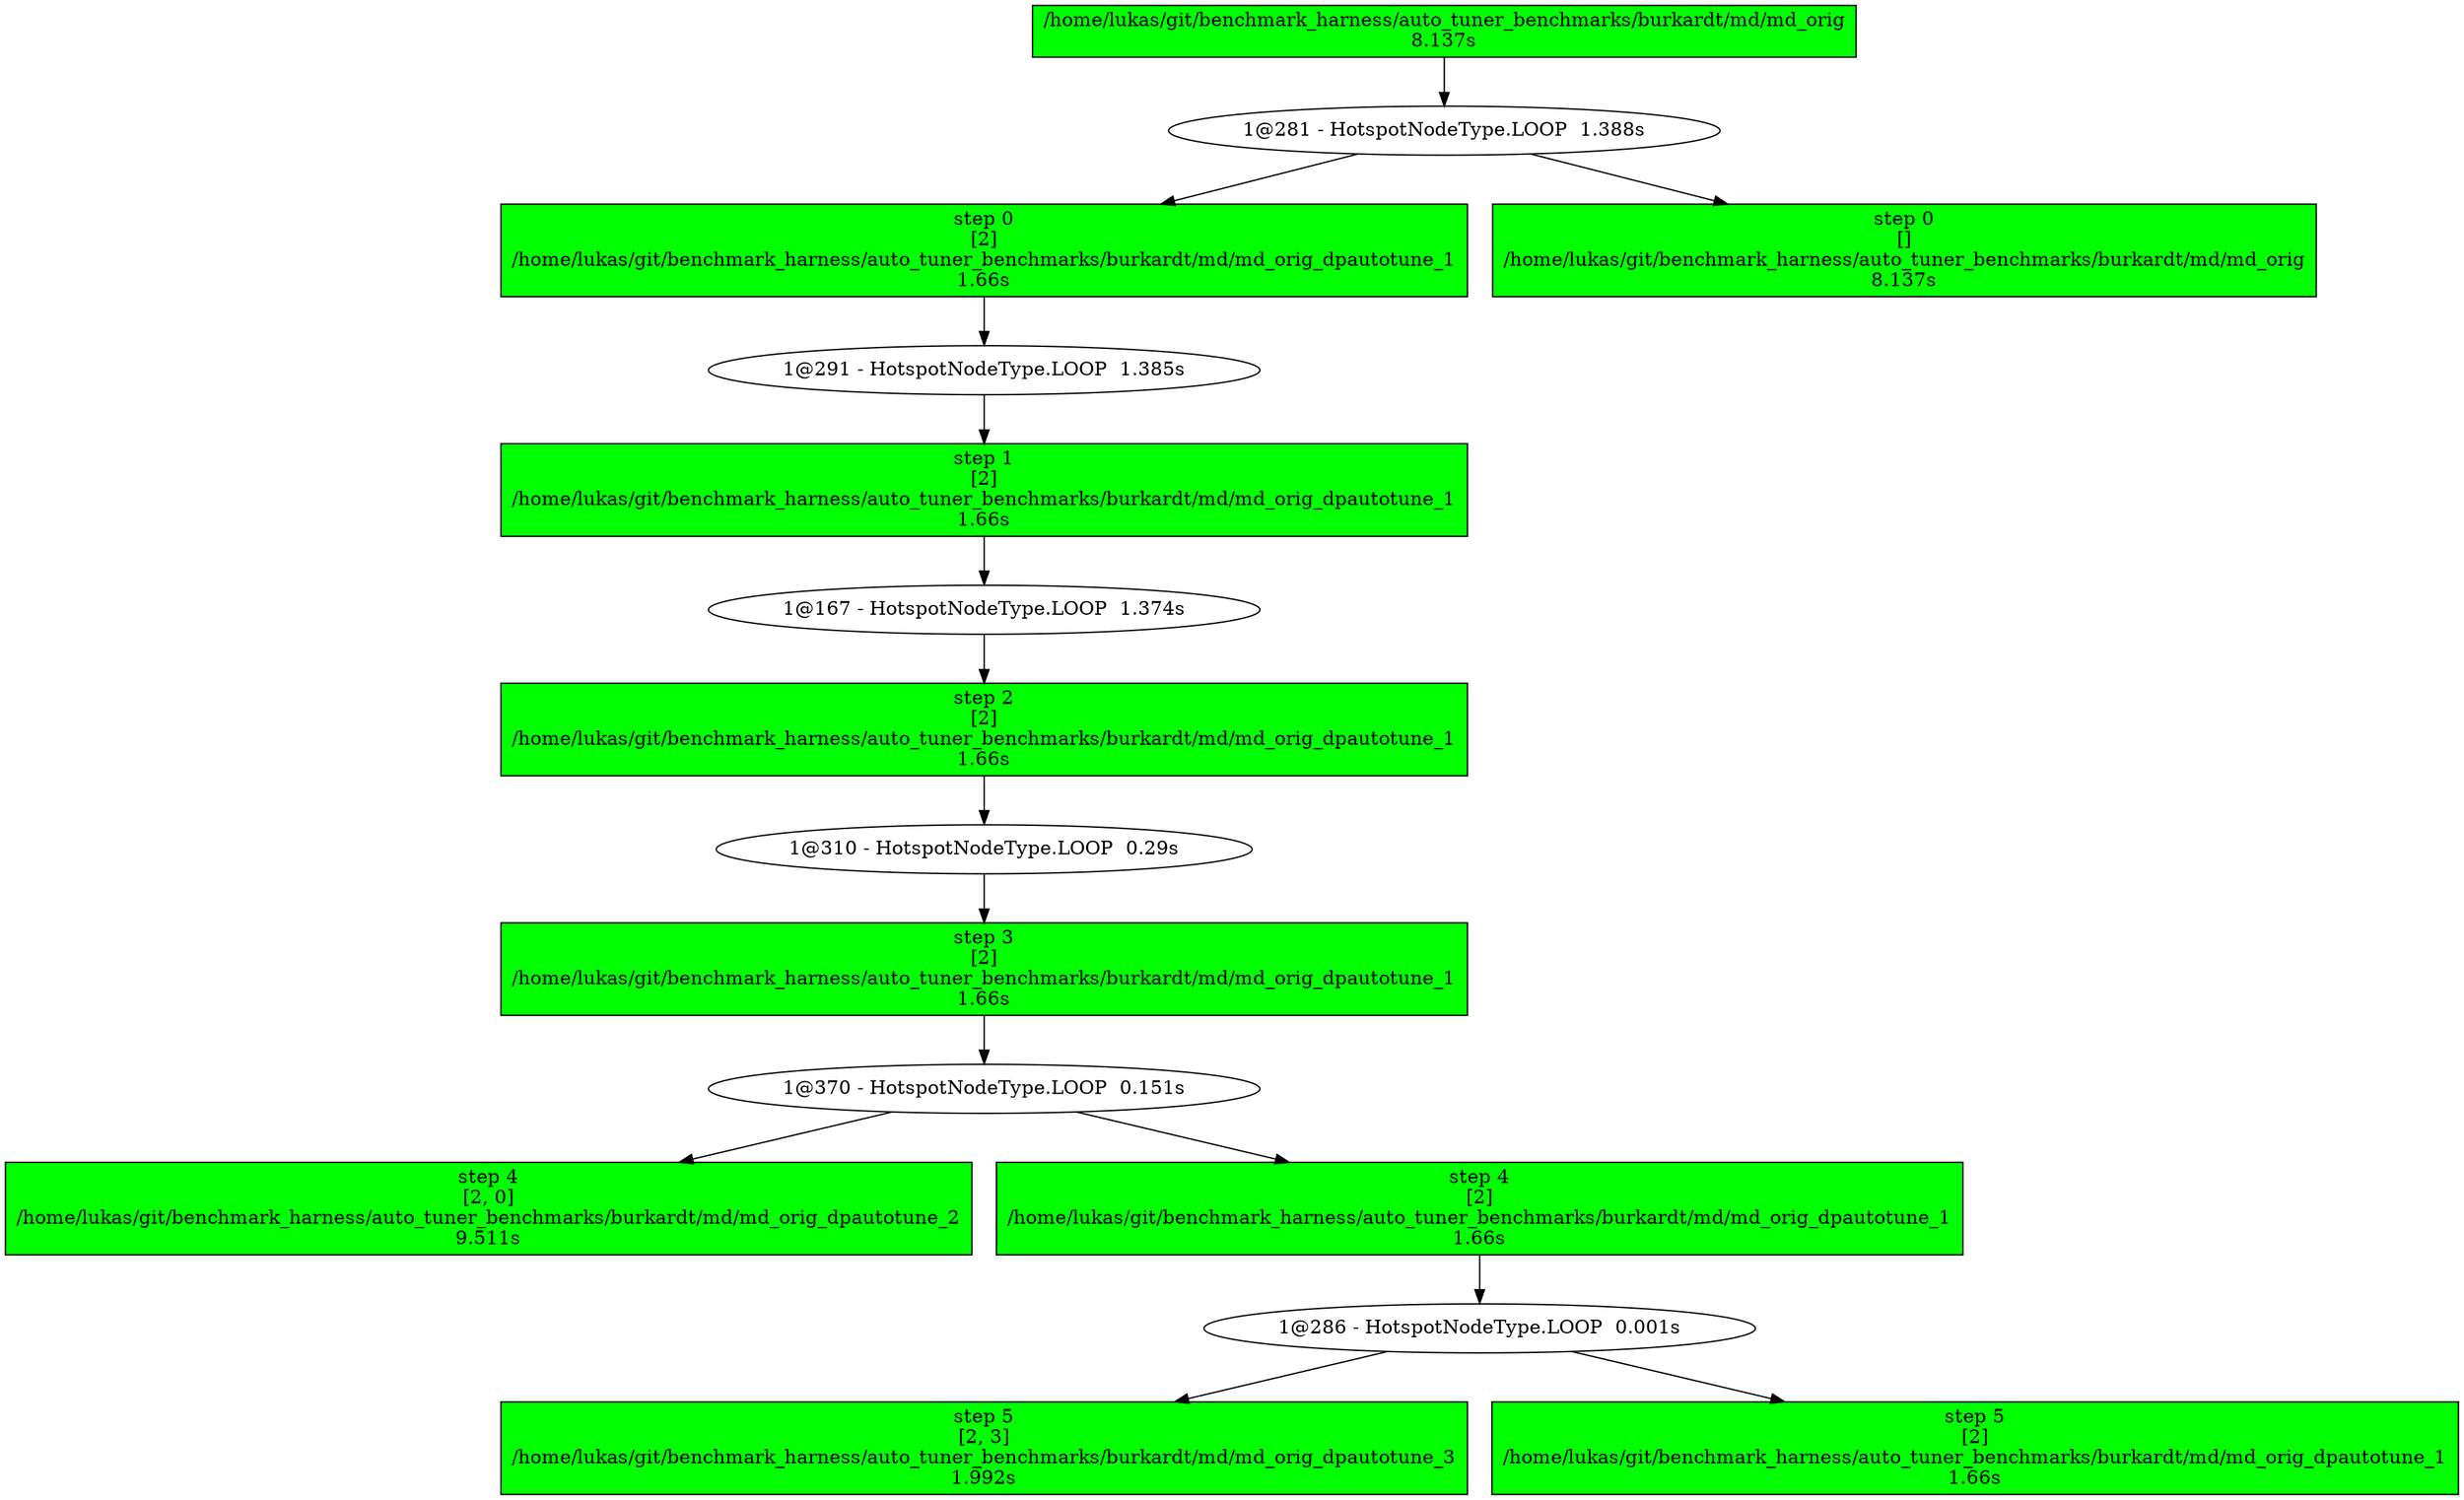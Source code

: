 strict digraph  {
"/home/lukas/git/benchmark_harness/auto_tuner_benchmarks/burkardt/md/md_orig\n8.137s" [color=black, fillcolor=green, style=filled, shape=box];
"1@281 - HotspotNodeType.LOOP  1.388s" [color=black, fillcolor=white, style=filled];
"step 0\n[2]\n/home/lukas/git/benchmark_harness/auto_tuner_benchmarks/burkardt/md/md_orig_dpautotune_1\n1.66s" [color=black, fillcolor=green, shape=box, style=filled];
"step 0\n[]\n/home/lukas/git/benchmark_harness/auto_tuner_benchmarks/burkardt/md/md_orig\n8.137s" [color=black, fillcolor=green, shape=box, style=filled];
"1@291 - HotspotNodeType.LOOP  1.385s" [color=black, fillcolor=white, style=filled];
"step 1\n[2]\n/home/lukas/git/benchmark_harness/auto_tuner_benchmarks/burkardt/md/md_orig_dpautotune_1\n1.66s" [color=black, fillcolor=green, shape=box, style=filled];
"1@167 - HotspotNodeType.LOOP  1.374s" [color=black, fillcolor=white, style=filled];
"step 2\n[2]\n/home/lukas/git/benchmark_harness/auto_tuner_benchmarks/burkardt/md/md_orig_dpautotune_1\n1.66s" [color=black, fillcolor=green, shape=box, style=filled];
"1@310 - HotspotNodeType.LOOP  0.29s" [color=black, fillcolor=white, style=filled];
"step 3\n[2]\n/home/lukas/git/benchmark_harness/auto_tuner_benchmarks/burkardt/md/md_orig_dpautotune_1\n1.66s" [color=black, fillcolor=green, shape=box, style=filled];
"1@370 - HotspotNodeType.LOOP  0.151s" [color=black, fillcolor=white, style=filled];
"step 4\n[2, 0]\n/home/lukas/git/benchmark_harness/auto_tuner_benchmarks/burkardt/md/md_orig_dpautotune_2\n9.511s" [color=black, fillcolor=green, shape=box, style=filled];
"step 4\n[2]\n/home/lukas/git/benchmark_harness/auto_tuner_benchmarks/burkardt/md/md_orig_dpautotune_1\n1.66s" [color=black, fillcolor=green, shape=box, style=filled];
"1@286 - HotspotNodeType.LOOP  0.001s" [color=black, fillcolor=white, style=filled];
"step 5\n[2, 3]\n/home/lukas/git/benchmark_harness/auto_tuner_benchmarks/burkardt/md/md_orig_dpautotune_3\n1.992s" [color=black, fillcolor=green, shape=box, style=filled];
"step 5\n[2]\n/home/lukas/git/benchmark_harness/auto_tuner_benchmarks/burkardt/md/md_orig_dpautotune_1\n1.66s" [color=black, fillcolor=green, shape=box, style=filled];
"/home/lukas/git/benchmark_harness/auto_tuner_benchmarks/burkardt/md/md_orig\n8.137s" -> "1@281 - HotspotNodeType.LOOP  1.388s";
"1@281 - HotspotNodeType.LOOP  1.388s" -> "step 0\n[2]\n/home/lukas/git/benchmark_harness/auto_tuner_benchmarks/burkardt/md/md_orig_dpautotune_1\n1.66s";
"1@281 - HotspotNodeType.LOOP  1.388s" -> "step 0\n[]\n/home/lukas/git/benchmark_harness/auto_tuner_benchmarks/burkardt/md/md_orig\n8.137s";
"step 0\n[2]\n/home/lukas/git/benchmark_harness/auto_tuner_benchmarks/burkardt/md/md_orig_dpautotune_1\n1.66s" -> "1@291 - HotspotNodeType.LOOP  1.385s";
"1@291 - HotspotNodeType.LOOP  1.385s" -> "step 1\n[2]\n/home/lukas/git/benchmark_harness/auto_tuner_benchmarks/burkardt/md/md_orig_dpautotune_1\n1.66s";
"step 1\n[2]\n/home/lukas/git/benchmark_harness/auto_tuner_benchmarks/burkardt/md/md_orig_dpautotune_1\n1.66s" -> "1@167 - HotspotNodeType.LOOP  1.374s";
"1@167 - HotspotNodeType.LOOP  1.374s" -> "step 2\n[2]\n/home/lukas/git/benchmark_harness/auto_tuner_benchmarks/burkardt/md/md_orig_dpautotune_1\n1.66s";
"step 2\n[2]\n/home/lukas/git/benchmark_harness/auto_tuner_benchmarks/burkardt/md/md_orig_dpautotune_1\n1.66s" -> "1@310 - HotspotNodeType.LOOP  0.29s";
"1@310 - HotspotNodeType.LOOP  0.29s" -> "step 3\n[2]\n/home/lukas/git/benchmark_harness/auto_tuner_benchmarks/burkardt/md/md_orig_dpautotune_1\n1.66s";
"step 3\n[2]\n/home/lukas/git/benchmark_harness/auto_tuner_benchmarks/burkardt/md/md_orig_dpautotune_1\n1.66s" -> "1@370 - HotspotNodeType.LOOP  0.151s";
"1@370 - HotspotNodeType.LOOP  0.151s" -> "step 4\n[2, 0]\n/home/lukas/git/benchmark_harness/auto_tuner_benchmarks/burkardt/md/md_orig_dpautotune_2\n9.511s";
"1@370 - HotspotNodeType.LOOP  0.151s" -> "step 4\n[2]\n/home/lukas/git/benchmark_harness/auto_tuner_benchmarks/burkardt/md/md_orig_dpautotune_1\n1.66s";
"step 4\n[2]\n/home/lukas/git/benchmark_harness/auto_tuner_benchmarks/burkardt/md/md_orig_dpautotune_1\n1.66s" -> "1@286 - HotspotNodeType.LOOP  0.001s";
"1@286 - HotspotNodeType.LOOP  0.001s" -> "step 5\n[2, 3]\n/home/lukas/git/benchmark_harness/auto_tuner_benchmarks/burkardt/md/md_orig_dpautotune_3\n1.992s";
"1@286 - HotspotNodeType.LOOP  0.001s" -> "step 5\n[2]\n/home/lukas/git/benchmark_harness/auto_tuner_benchmarks/burkardt/md/md_orig_dpautotune_1\n1.66s";
}
